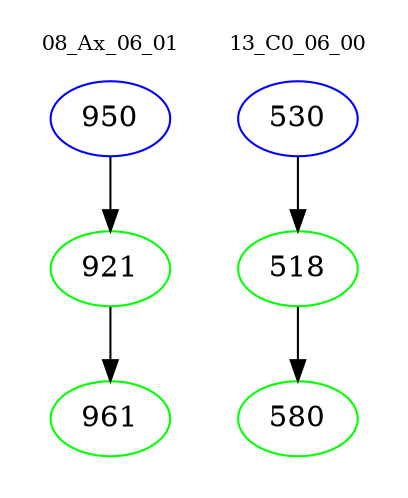 digraph{
subgraph cluster_0 {
color = white
label = "08_Ax_06_01";
fontsize=10;
T0_950 [label="950", color="blue"]
T0_950 -> T0_921 [color="black"]
T0_921 [label="921", color="green"]
T0_921 -> T0_961 [color="black"]
T0_961 [label="961", color="green"]
}
subgraph cluster_1 {
color = white
label = "13_C0_06_00";
fontsize=10;
T1_530 [label="530", color="blue"]
T1_530 -> T1_518 [color="black"]
T1_518 [label="518", color="green"]
T1_518 -> T1_580 [color="black"]
T1_580 [label="580", color="green"]
}
}
